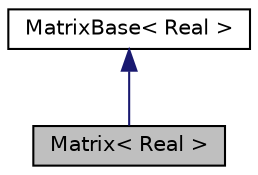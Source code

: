 digraph "Matrix&lt; Real &gt;"
{
  edge [fontname="Helvetica",fontsize="10",labelfontname="Helvetica",labelfontsize="10"];
  node [fontname="Helvetica",fontsize="10",shape=record];
  Node0 [label="Matrix\< Real \>",height=0.2,width=0.4,color="black", fillcolor="grey75", style="filled", fontcolor="black"];
  Node1 -> Node0 [dir="back",color="midnightblue",fontsize="10",style="solid",fontname="Helvetica"];
  Node1 [label="MatrixBase\< Real \>",height=0.2,width=0.4,color="black", fillcolor="white", style="filled",URL="$classkaldi_1_1MatrixBase.html",tooltip="Base class which provides matrix operations not involving resizing or allocation. ..."];
}
